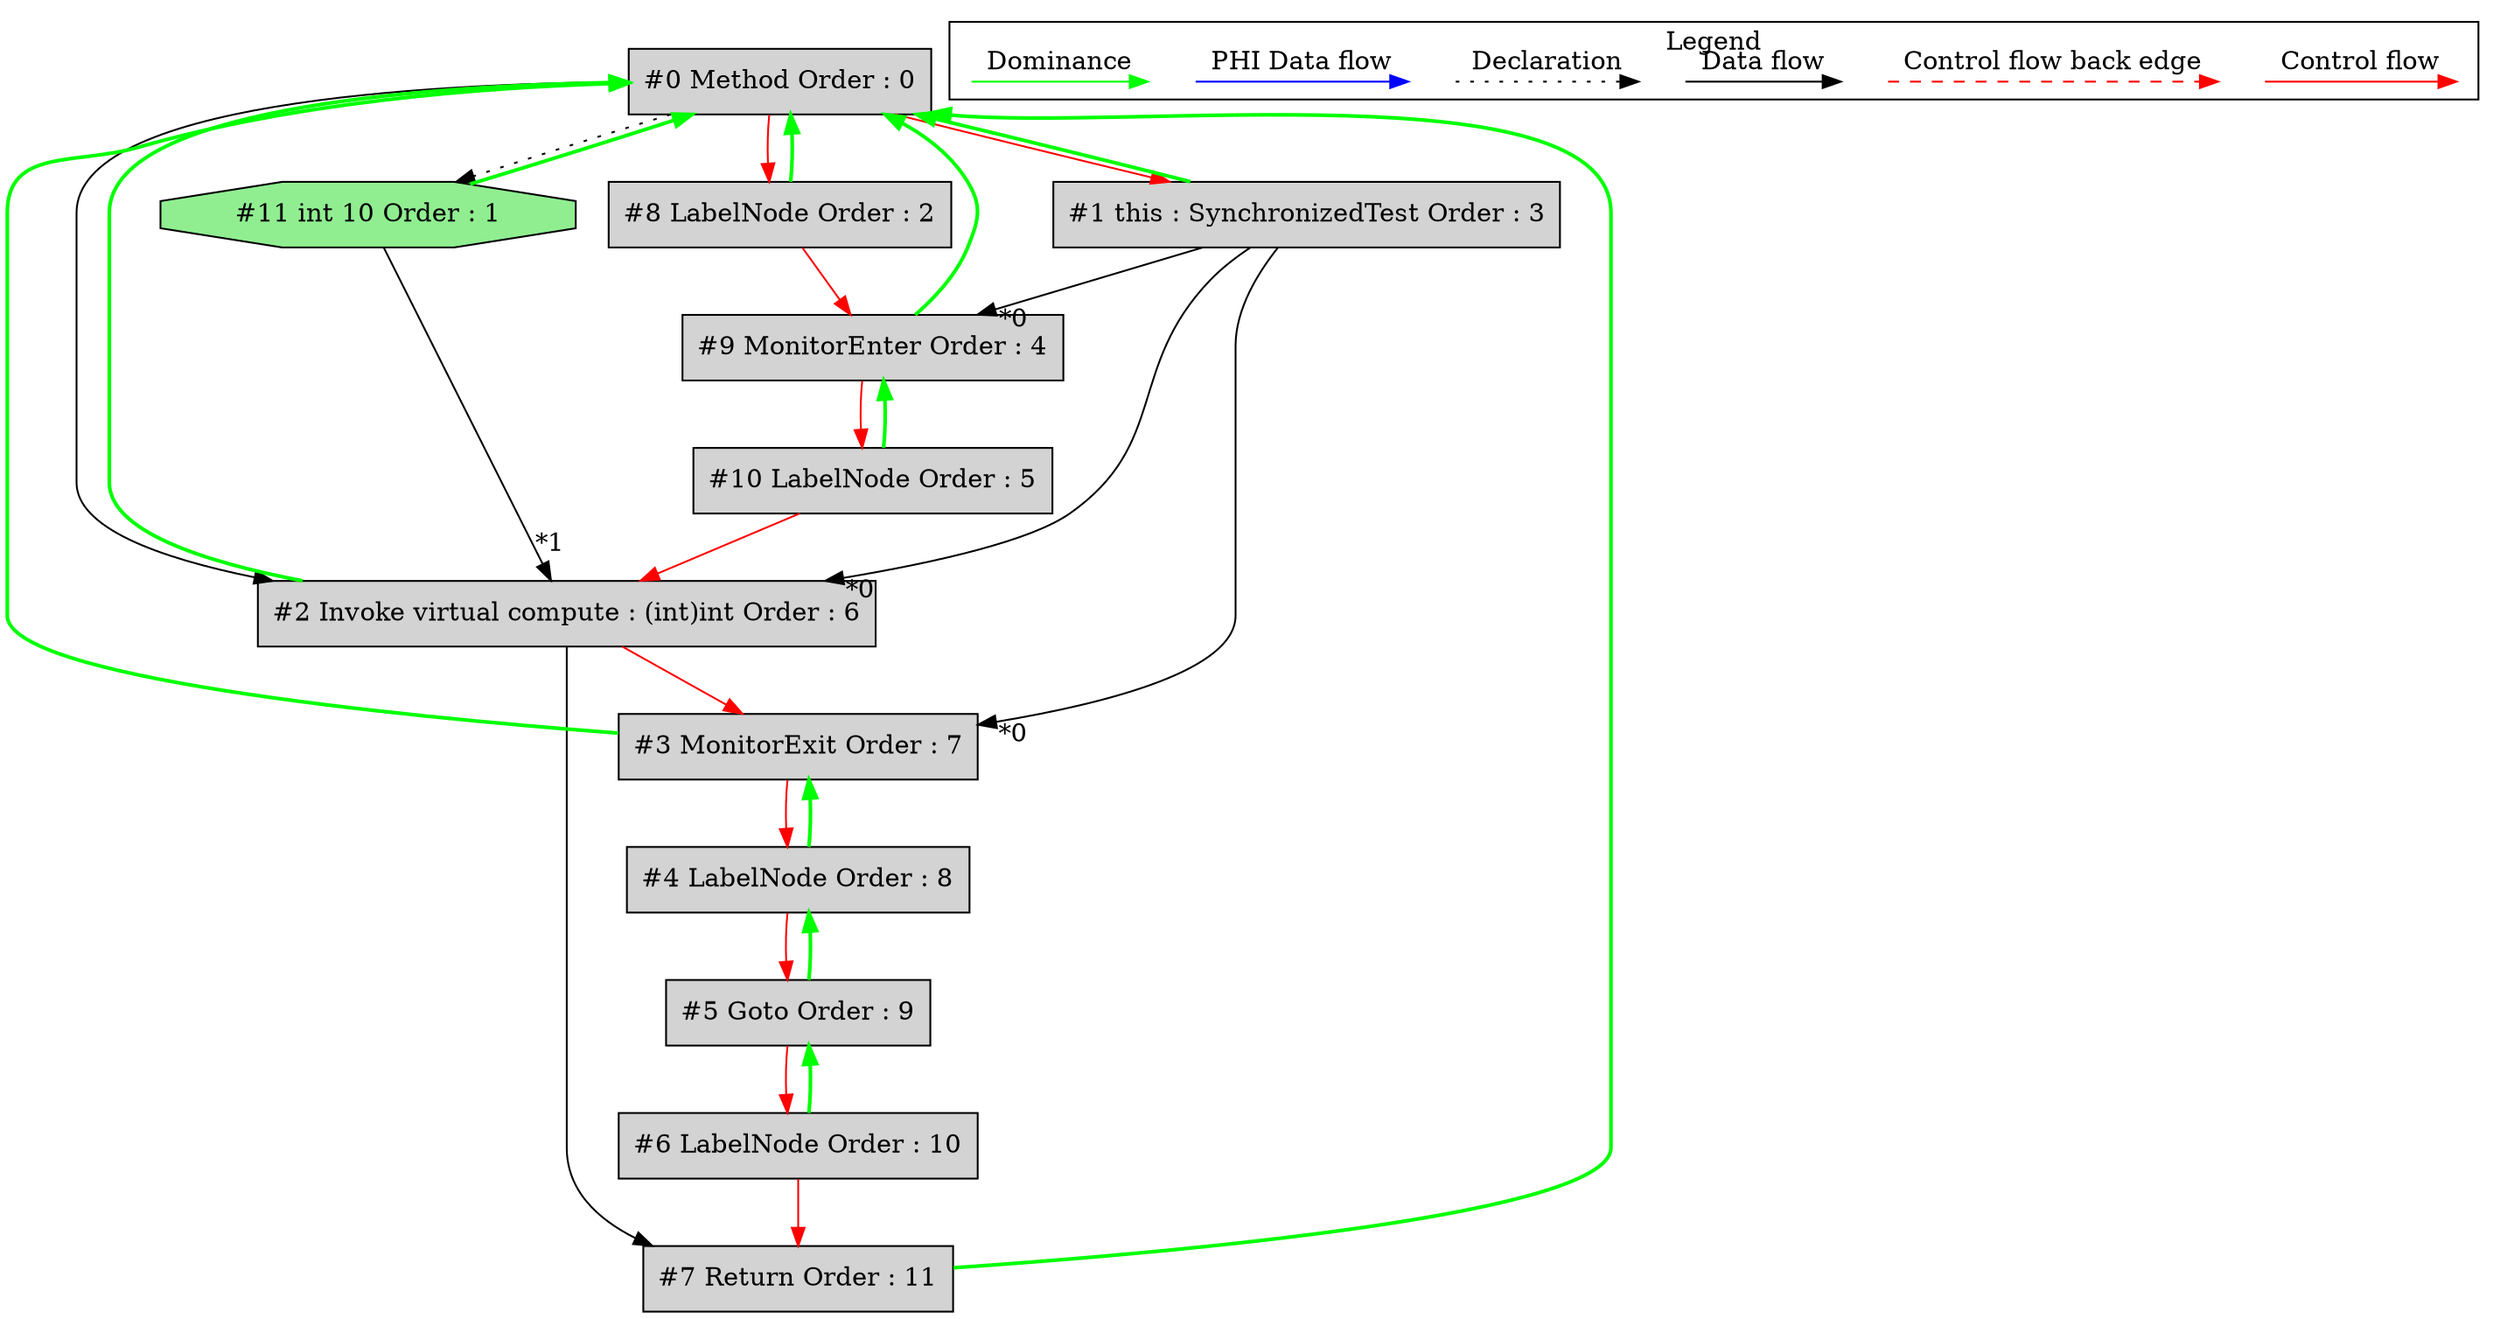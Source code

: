 digraph debugoutput {
 node0[label="#0 Method Order : 0",shape=box, fillcolor=lightgrey, style=filled];
 node1[label="#1 this : SynchronizedTest Order : 3",shape=box, fillcolor=lightgrey, style=filled];
 node1 -> node0[dir="forward" color="green" penwidth="2"];
 node0 -> node1[labeldistance=2, color=red, fontcolor=red];
 node2[label="#2 Invoke virtual compute : (int)int Order : 6",shape=box, fillcolor=lightgrey, style=filled];
 node2 -> node0[dir="forward" color="green" penwidth="2"];
 node1 -> node2[headlabel="*0", labeldistance=2];
 node11 -> node2[headlabel="*1", labeldistance=2];
 node10 -> node2[labeldistance=2, color=red, fontcolor=red];
 node0 -> node2;
 node3[label="#3 MonitorExit Order : 7",shape=box, fillcolor=lightgrey, style=filled];
 node3 -> node0[dir="forward" color="green" penwidth="2"];
 node1 -> node3[headlabel="*0", labeldistance=2];
 node2 -> node3[labeldistance=2, color=red, fontcolor=red];
 node4[label="#4 LabelNode Order : 8",shape=box, fillcolor=lightgrey, style=filled];
 node4 -> node3[dir="forward" color="green" penwidth="2"];
 node3 -> node4[labeldistance=2, color=red, fontcolor=red];
 node5[label="#5 Goto Order : 9",shape=box, fillcolor=lightgrey, style=filled];
 node5 -> node4[dir="forward" color="green" penwidth="2"];
 node4 -> node5[labeldistance=2, color=red, fontcolor=red];
 node6[label="#6 LabelNode Order : 10",shape=box, fillcolor=lightgrey, style=filled];
 node6 -> node5[dir="forward" color="green" penwidth="2"];
 node5 -> node6[labeldistance=2, color=red, fontcolor=red];
 node7[label="#7 Return Order : 11",shape=box, fillcolor=lightgrey, style=filled];
 node7 -> node0[dir="forward" color="green" penwidth="2"];
 node6 -> node7[labeldistance=2, color=red, fontcolor=red];
 node2 -> node7;
 node8[label="#8 LabelNode Order : 2",shape=box, fillcolor=lightgrey, style=filled];
 node8 -> node0[dir="forward" color="green" penwidth="2"];
 node0 -> node8[labeldistance=2, color=red, fontcolor=red];
 node9[label="#9 MonitorEnter Order : 4",shape=box, fillcolor=lightgrey, style=filled];
 node9 -> node0[dir="forward" color="green" penwidth="2"];
 node1 -> node9[headlabel="*0", labeldistance=2];
 node8 -> node9[labeldistance=2, color=red, fontcolor=red];
 node10[label="#10 LabelNode Order : 5",shape=box, fillcolor=lightgrey, style=filled];
 node10 -> node9[dir="forward" color="green" penwidth="2"];
 node9 -> node10[labeldistance=2, color=red, fontcolor=red];
 node11[label="#11 int 10 Order : 1",shape=octagon, fillcolor=lightgreen, style=filled];
 node11 -> node0[dir="forward" color="green" penwidth="2"];
 node0 -> node11[style=dotted];
 subgraph cluster_000 {
  label = "Legend";
  node [shape=point]
  {
   rank=same;
   c0 [style = invis];
   c1 [style = invis];
   c2 [style = invis];
   c3 [style = invis];
   d0 [style = invis];
   d1 [style = invis];
   d2 [style = invis];
   d3 [style = invis];
   d4 [style = invis];
   d5 [style = invis];
   d6 [style = invis];
   d7 [style = invis];
  }
  c0 -> c1 [label="Control flow", style=solid, color=red]
  c2 -> c3 [label="Control flow back edge", style=dashed, color=red]
  d0 -> d1 [label="Data flow"]
  d2 -> d3 [label="Declaration", style=dotted]
  d4 -> d5 [label="PHI Data flow", color=blue]
  d6 -> d7 [label="Dominance", color=green]
 }

}
